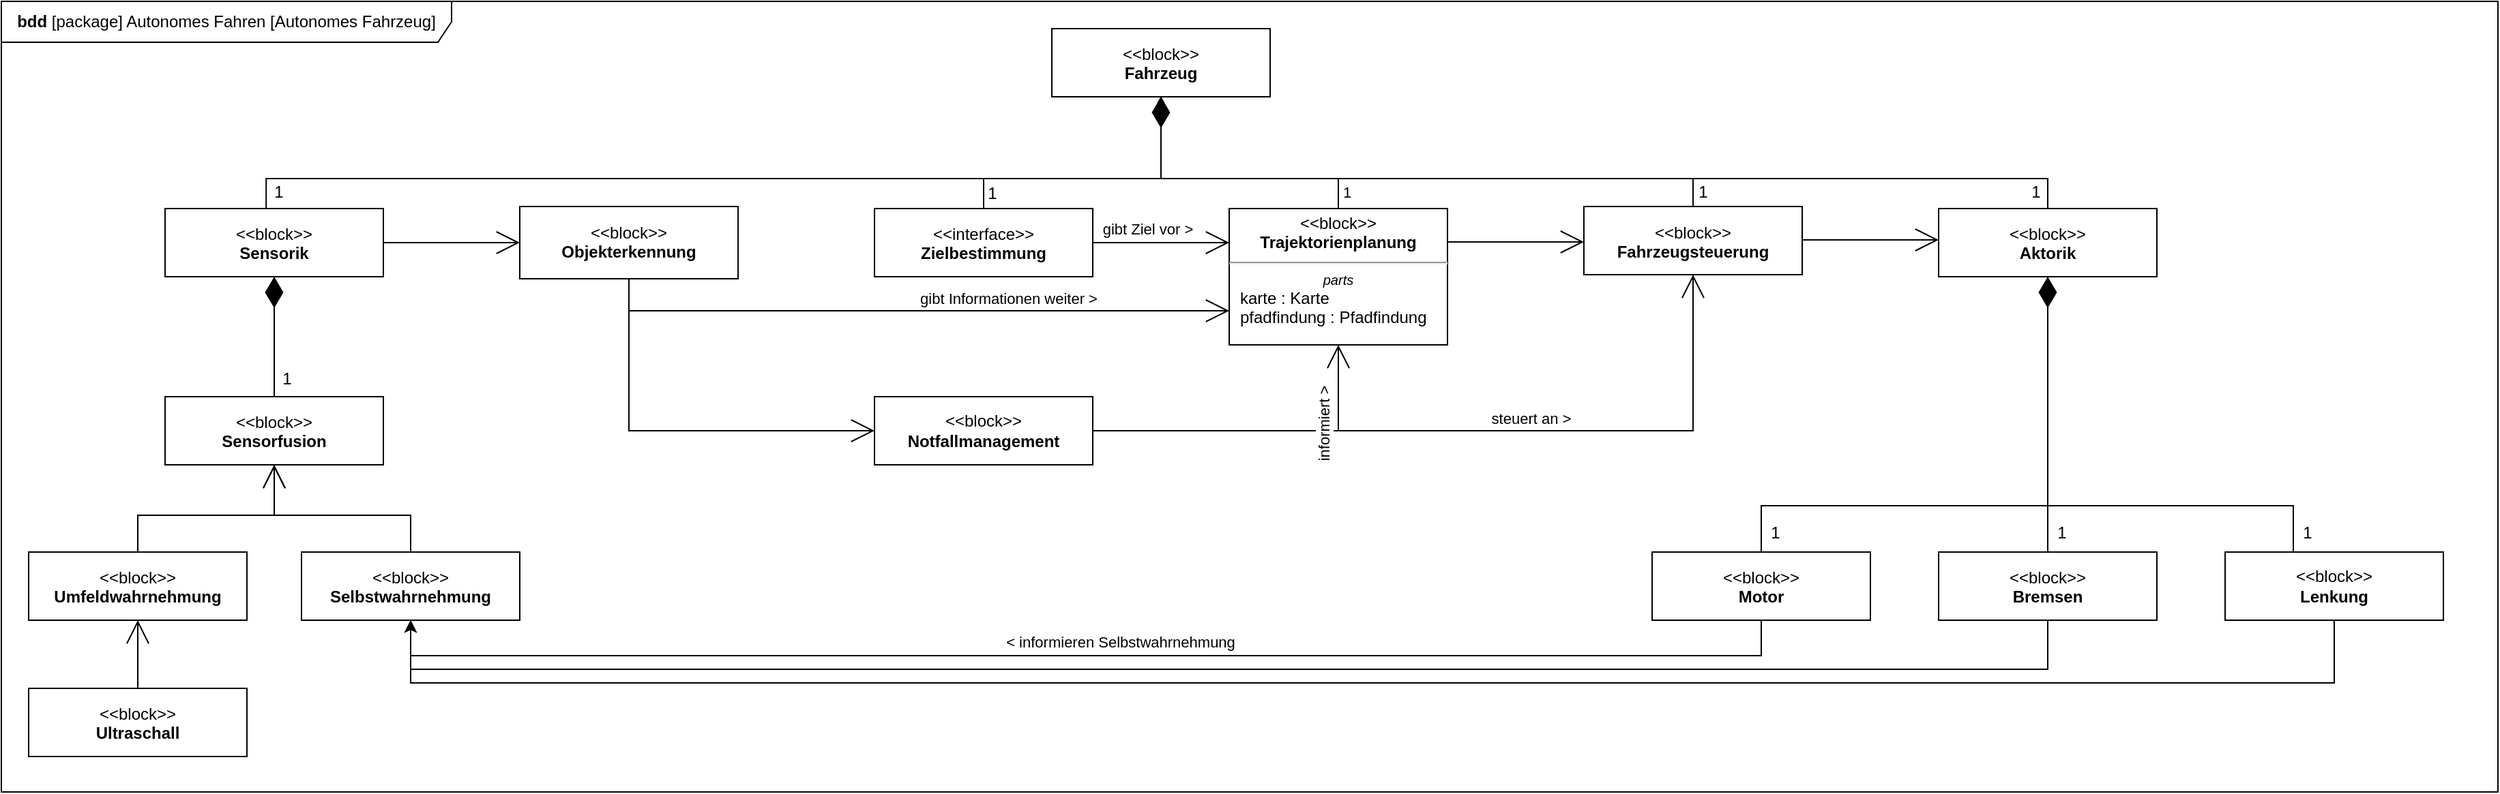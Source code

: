 <mxfile version="22.1.17" type="device">
  <diagram id="bMepcJKHhawCyAvMjVsu" name="v2">
    <mxGraphModel dx="3633" dy="1485" grid="1" gridSize="10" guides="1" tooltips="1" connect="1" arrows="1" fold="1" page="1" pageScale="1" pageWidth="850" pageHeight="1100" math="0" shadow="0">
      <root>
        <mxCell id="0" />
        <mxCell id="1" parent="0" />
        <mxCell id="Zm8qPzBAqCsk-dZl7Xj3-1" value="&lt;p&gt;&amp;lt;&amp;lt;block&amp;gt;&amp;gt;&lt;br&gt;&lt;b&gt;Fahrzeug&lt;/b&gt;&lt;/p&gt;" style="shape=rect;html=1;overflow=fill;whiteSpace=wrap;align=center;" parent="1" vertex="1">
          <mxGeometry x="-50" y="40" width="160" height="50" as="geometry" />
        </mxCell>
        <mxCell id="Zm8qPzBAqCsk-dZl7Xj3-3" style="rounded=0;orthogonalLoop=1;jettySize=auto;html=1;endArrow=diamondThin;endFill=1;edgeStyle=orthogonalEdgeStyle;" parent="1" source="Zm8qPzBAqCsk-dZl7Xj3-2" target="Zm8qPzBAqCsk-dZl7Xj3-1" edge="1">
          <mxGeometry relative="1" as="geometry">
            <Array as="points">
              <mxPoint x="-100" y="150" />
              <mxPoint x="30" y="150" />
            </Array>
          </mxGeometry>
        </mxCell>
        <mxCell id="1GTojQmOkBtytQThQQ6F-6" value="1" style="edgeLabel;html=1;align=center;verticalAlign=middle;resizable=0;points=[];fontSize=12;" parent="Zm8qPzBAqCsk-dZl7Xj3-3" vertex="1" connectable="0">
          <mxGeometry x="-0.728" y="-2" relative="1" as="geometry">
            <mxPoint x="-1" y="9" as="offset" />
          </mxGeometry>
        </mxCell>
        <mxCell id="NjyWNN6ia4bI6-iRChKF-2" style="edgeStyle=none;rounded=0;orthogonalLoop=1;jettySize=auto;html=1;fontSize=12;endArrow=open;endFill=0;endSize=15;entryX=0;entryY=0.25;entryDx=0;entryDy=0;" parent="1" source="Zm8qPzBAqCsk-dZl7Xj3-2" target="UTLYcuNYVbVXNQSuwztS-1" edge="1">
          <mxGeometry relative="1" as="geometry">
            <mxPoint x="80" y="207.385" as="targetPoint" />
          </mxGeometry>
        </mxCell>
        <mxCell id="LFQn_cGnjPwSd7bNtoK0-6" value="gibt Ziel vor &amp;gt;" style="edgeLabel;html=1;align=center;verticalAlign=middle;resizable=0;points=[];" parent="NjyWNN6ia4bI6-iRChKF-2" vertex="1" connectable="0">
          <mxGeometry x="-0.372" y="1" relative="1" as="geometry">
            <mxPoint x="8" y="-9" as="offset" />
          </mxGeometry>
        </mxCell>
        <mxCell id="Zm8qPzBAqCsk-dZl7Xj3-2" value="&lt;p&gt;&amp;lt;&amp;lt;interface&amp;gt;&amp;gt;&lt;br&gt;&lt;b&gt;Zielbestimmung&lt;/b&gt;&lt;/p&gt;" style="shape=rect;html=1;overflow=fill;whiteSpace=wrap;align=center;" parent="1" vertex="1">
          <mxGeometry x="-180" y="172" width="160" height="50" as="geometry" />
        </mxCell>
        <mxCell id="Zm8qPzBAqCsk-dZl7Xj3-9" style="rounded=0;orthogonalLoop=1;jettySize=auto;html=1;endArrow=diamondThin;endFill=1;edgeStyle=orthogonalEdgeStyle;" parent="1" edge="1">
          <mxGeometry relative="1" as="geometry">
            <mxPoint x="30" y="90" as="targetPoint" />
            <Array as="points">
              <mxPoint x="420" y="150" />
              <mxPoint x="30" y="150" />
              <mxPoint x="30" y="90" />
            </Array>
            <mxPoint x="420" y="170" as="sourcePoint" />
          </mxGeometry>
        </mxCell>
        <mxCell id="1GTojQmOkBtytQThQQ6F-21" value="1" style="edgeLabel;html=1;align=center;verticalAlign=middle;resizable=0;points=[];fontSize=12;" parent="Zm8qPzBAqCsk-dZl7Xj3-9" vertex="1" connectable="0">
          <mxGeometry x="-0.592" y="-2" relative="1" as="geometry">
            <mxPoint x="83" y="12" as="offset" />
          </mxGeometry>
        </mxCell>
        <mxCell id="Zm8qPzBAqCsk-dZl7Xj3-8" value="&lt;p&gt;&amp;lt;&amp;lt;block&amp;gt;&amp;gt;&lt;br&gt;&lt;b&gt;Aktorik&lt;/b&gt;&lt;/p&gt;" style="shape=rect;html=1;overflow=fill;whiteSpace=wrap;align=center;" parent="1" vertex="1">
          <mxGeometry x="600" y="172" width="160" height="50" as="geometry" />
        </mxCell>
        <mxCell id="08M3wbv0rIumxlSWQaVI-6" style="edgeStyle=orthogonalEdgeStyle;rounded=0;orthogonalLoop=1;jettySize=auto;html=1;fontSize=12;endArrow=diamondThin;endFill=1;endSize=20;exitX=0.5;exitY=0;exitDx=0;exitDy=0;entryX=0.5;entryY=1;entryDx=0;entryDy=0;" parent="1" source="knIbzx99Wc7WDSpbyYq4-28" target="Zm8qPzBAqCsk-dZl7Xj3-8" edge="1">
          <mxGeometry relative="1" as="geometry">
            <mxPoint x="730" y="250" as="targetPoint" />
            <Array as="points">
              <mxPoint x="860" y="424" />
              <mxPoint x="860" y="390" />
              <mxPoint x="680" y="390" />
            </Array>
            <mxPoint x="860" y="420" as="sourcePoint" />
          </mxGeometry>
        </mxCell>
        <mxCell id="1GTojQmOkBtytQThQQ6F-19" value="1" style="edgeLabel;html=1;align=center;verticalAlign=middle;resizable=0;points=[];fontSize=12;" parent="08M3wbv0rIumxlSWQaVI-6" vertex="1" connectable="0">
          <mxGeometry x="-0.687" y="-2" relative="1" as="geometry">
            <mxPoint x="10" y="22" as="offset" />
          </mxGeometry>
        </mxCell>
        <mxCell id="knIbzx99Wc7WDSpbyYq4-42" value="1" style="edgeLabel;html=1;align=center;verticalAlign=middle;resizable=0;points=[];fontSize=12;" parent="08M3wbv0rIumxlSWQaVI-6" vertex="1" connectable="0">
          <mxGeometry x="-0.687" y="-2" relative="1" as="geometry">
            <mxPoint x="-170" y="22" as="offset" />
          </mxGeometry>
        </mxCell>
        <mxCell id="knIbzx99Wc7WDSpbyYq4-43" value="1" style="edgeLabel;html=1;align=center;verticalAlign=middle;resizable=0;points=[];fontSize=12;" parent="08M3wbv0rIumxlSWQaVI-6" vertex="1" connectable="0">
          <mxGeometry x="-0.687" y="-2" relative="1" as="geometry">
            <mxPoint x="-380" y="22" as="offset" />
          </mxGeometry>
        </mxCell>
        <mxCell id="08M3wbv0rIumxlSWQaVI-8" style="edgeStyle=orthogonalEdgeStyle;rounded=0;orthogonalLoop=1;jettySize=auto;html=1;fontSize=12;endArrow=diamondThin;endFill=1;exitX=0.463;exitY=0.02;exitDx=0;exitDy=0;exitPerimeter=0;" parent="1" source="08M3wbv0rIumxlSWQaVI-7" target="Zm8qPzBAqCsk-dZl7Xj3-1" edge="1">
          <mxGeometry relative="1" as="geometry">
            <Array as="points">
              <mxPoint x="-626" y="150" />
              <mxPoint x="30" y="150" />
            </Array>
          </mxGeometry>
        </mxCell>
        <mxCell id="1GTojQmOkBtytQThQQ6F-9" value="1" style="edgeLabel;html=1;align=center;verticalAlign=middle;resizable=0;points=[];fontSize=12;" parent="08M3wbv0rIumxlSWQaVI-8" vertex="1" connectable="0">
          <mxGeometry x="-0.852" y="2" relative="1" as="geometry">
            <mxPoint x="-23" y="12" as="offset" />
          </mxGeometry>
        </mxCell>
        <mxCell id="knIbzx99Wc7WDSpbyYq4-35" value="1" style="edgeLabel;html=1;align=center;verticalAlign=middle;resizable=0;points=[];fontSize=12;" parent="08M3wbv0rIumxlSWQaVI-8" vertex="1" connectable="0">
          <mxGeometry x="-0.852" y="2" relative="1" as="geometry">
            <mxPoint x="-17" y="149" as="offset" />
          </mxGeometry>
        </mxCell>
        <mxCell id="NjyWNN6ia4bI6-iRChKF-1" style="edgeStyle=orthogonalEdgeStyle;rounded=0;orthogonalLoop=1;jettySize=auto;html=1;fontSize=12;endArrow=open;endFill=0;endSize=15;exitX=0;exitY=0.75;exitDx=0;exitDy=0;entryX=0;entryY=0.75;entryDx=0;entryDy=0;" parent="1" source="UTLYcuNYVbVXNQSuwztS-1" target="UTLYcuNYVbVXNQSuwztS-1" edge="1">
          <mxGeometry relative="1" as="geometry">
            <Array as="points" />
            <mxPoint x="-90" y="310" as="targetPoint" />
          </mxGeometry>
        </mxCell>
        <mxCell id="knIbzx99Wc7WDSpbyYq4-31" style="edgeStyle=none;curved=1;rounded=0;orthogonalLoop=1;jettySize=auto;html=1;exitX=1;exitY=0.5;exitDx=0;exitDy=0;entryX=0;entryY=0.5;entryDx=0;entryDy=0;fontSize=12;startSize=8;endSize=15;endArrow=open;endFill=0;" parent="1" source="08M3wbv0rIumxlSWQaVI-7" target="knIbzx99Wc7WDSpbyYq4-1" edge="1">
          <mxGeometry relative="1" as="geometry" />
        </mxCell>
        <mxCell id="08M3wbv0rIumxlSWQaVI-7" value="&lt;p&gt;&amp;lt;&amp;lt;block&amp;gt;&amp;gt;&lt;br&gt;&lt;b&gt;Sensorik&lt;/b&gt;&lt;/p&gt;" style="shape=rect;html=1;overflow=fill;whiteSpace=wrap;align=center;" parent="1" vertex="1">
          <mxGeometry x="-700" y="172" width="160" height="50" as="geometry" />
        </mxCell>
        <mxCell id="knIbzx99Wc7WDSpbyYq4-37" style="edgeStyle=orthogonalEdgeStyle;rounded=0;orthogonalLoop=1;jettySize=auto;html=1;exitX=0.5;exitY=0;exitDx=0;exitDy=0;entryX=0.5;entryY=1;entryDx=0;entryDy=0;fontSize=12;startSize=8;endSize=15;endArrow=open;endFill=0;" parent="1" source="wdIta4NnHqfIIrwVRnbo-1" target="knIbzx99Wc7WDSpbyYq4-7" edge="1">
          <mxGeometry relative="1" as="geometry" />
        </mxCell>
        <mxCell id="wdIta4NnHqfIIrwVRnbo-1" value="&lt;p&gt;&amp;lt;&amp;lt;block&amp;gt;&amp;gt;&lt;br&gt;&lt;b&gt;Selbstwahrnehmung&lt;/b&gt;&lt;/p&gt;&lt;p&gt;&lt;b&gt;{abstract}&lt;/b&gt;&lt;/p&gt;" style="shape=rect;html=1;overflow=fill;whiteSpace=wrap;align=center;" parent="1" vertex="1">
          <mxGeometry x="-600" y="424" width="160" height="50" as="geometry" />
        </mxCell>
        <mxCell id="knIbzx99Wc7WDSpbyYq4-38" style="edgeStyle=orthogonalEdgeStyle;rounded=0;orthogonalLoop=1;jettySize=auto;html=1;exitX=0.5;exitY=0;exitDx=0;exitDy=0;entryX=0.5;entryY=1;entryDx=0;entryDy=0;fontSize=12;startSize=8;endSize=15;endArrow=open;endFill=0;" parent="1" source="wdIta4NnHqfIIrwVRnbo-3" target="knIbzx99Wc7WDSpbyYq4-7" edge="1">
          <mxGeometry relative="1" as="geometry" />
        </mxCell>
        <mxCell id="wdIta4NnHqfIIrwVRnbo-3" value="&lt;p&gt;&amp;lt;&amp;lt;block&amp;gt;&amp;gt;&lt;br&gt;&lt;b&gt;Umfeldwahrnehmung&lt;/b&gt;&lt;/p&gt;" style="shape=rect;html=1;overflow=fill;whiteSpace=wrap;align=center;" parent="1" vertex="1">
          <mxGeometry x="-800" y="424" width="160" height="50" as="geometry" />
        </mxCell>
        <mxCell id="wdIta4NnHqfIIrwVRnbo-7" style="edgeStyle=orthogonalEdgeStyle;rounded=0;orthogonalLoop=1;jettySize=auto;html=1;fontSize=12;endArrow=diamondThin;endFill=1;strokeWidth=1;endSize=20;" parent="1" target="Zm8qPzBAqCsk-dZl7Xj3-1" edge="1">
          <mxGeometry relative="1" as="geometry">
            <Array as="points">
              <mxPoint x="160" y="150" />
              <mxPoint x="30" y="150" />
            </Array>
            <mxPoint x="160" y="200" as="sourcePoint" />
          </mxGeometry>
        </mxCell>
        <mxCell id="LFQn_cGnjPwSd7bNtoK0-4" value="1" style="edgeLabel;html=1;align=center;verticalAlign=middle;resizable=0;points=[];" parent="wdIta4NnHqfIIrwVRnbo-7" vertex="1" connectable="0">
          <mxGeometry x="-0.907" y="-1" relative="1" as="geometry">
            <mxPoint x="5" y="-29" as="offset" />
          </mxGeometry>
        </mxCell>
        <mxCell id="knIbzx99Wc7WDSpbyYq4-36" style="edgeStyle=none;curved=1;rounded=0;orthogonalLoop=1;jettySize=auto;html=1;exitX=0.5;exitY=0;exitDx=0;exitDy=0;entryX=0.5;entryY=1;entryDx=0;entryDy=0;fontSize=12;startSize=8;endSize=15;endArrow=open;endFill=0;" parent="1" source="9sRraDoRZEGnV6zQzjau-1" target="wdIta4NnHqfIIrwVRnbo-3" edge="1">
          <mxGeometry relative="1" as="geometry" />
        </mxCell>
        <mxCell id="9sRraDoRZEGnV6zQzjau-1" value="&lt;p&gt;&amp;lt;&amp;lt;block&amp;gt;&amp;gt;&lt;br&gt;&lt;b&gt;Ultraschall&lt;/b&gt;&lt;/p&gt;" style="shape=rect;html=1;overflow=fill;whiteSpace=wrap;align=center;" parent="1" vertex="1">
          <mxGeometry x="-800" y="524" width="160" height="50" as="geometry" />
        </mxCell>
        <mxCell id="9sRraDoRZEGnV6zQzjau-6" style="edgeStyle=orthogonalEdgeStyle;rounded=0;orthogonalLoop=1;jettySize=auto;html=1;endArrow=open;endFill=0;endSize=15;strokeWidth=1;exitX=1;exitY=0.5;exitDx=0;exitDy=0;entryX=0.5;entryY=1;entryDx=0;entryDy=0;" parent="1" source="9sRraDoRZEGnV6zQzjau-3" edge="1" target="BRpvZyK7pSu0vC8QQ2vh-4">
          <mxGeometry relative="1" as="geometry">
            <Array as="points">
              <mxPoint x="420" y="335" />
            </Array>
            <mxPoint x="380" y="222" as="targetPoint" />
          </mxGeometry>
        </mxCell>
        <mxCell id="9sRraDoRZEGnV6zQzjau-11" value="steuert an &amp;gt;" style="edgeLabel;html=1;align=center;verticalAlign=middle;resizable=0;points=[];" parent="9sRraDoRZEGnV6zQzjau-6" vertex="1" connectable="0">
          <mxGeometry x="0.156" y="4" relative="1" as="geometry">
            <mxPoint y="-5" as="offset" />
          </mxGeometry>
        </mxCell>
        <mxCell id="9sRraDoRZEGnV6zQzjau-7" style="edgeStyle=orthogonalEdgeStyle;rounded=0;orthogonalLoop=1;jettySize=auto;html=1;endArrow=open;endFill=0;endSize=15;strokeWidth=1;entryX=0.5;entryY=1;entryDx=0;entryDy=0;exitX=1;exitY=0.5;exitDx=0;exitDy=0;" parent="1" source="9sRraDoRZEGnV6zQzjau-3" target="UTLYcuNYVbVXNQSuwztS-1" edge="1">
          <mxGeometry relative="1" as="geometry">
            <Array as="points">
              <mxPoint x="160" y="335" />
            </Array>
            <mxPoint x="160" y="280" as="targetPoint" />
            <mxPoint x="120" y="550" as="sourcePoint" />
          </mxGeometry>
        </mxCell>
        <mxCell id="9sRraDoRZEGnV6zQzjau-10" value="informiert &amp;gt;" style="edgeLabel;html=1;align=center;verticalAlign=middle;resizable=0;points=[];rotation=-90;" parent="9sRraDoRZEGnV6zQzjau-7" vertex="1" connectable="0">
          <mxGeometry x="0.522" y="-2" relative="1" as="geometry">
            <mxPoint x="-13" as="offset" />
          </mxGeometry>
        </mxCell>
        <mxCell id="9sRraDoRZEGnV6zQzjau-3" value="&amp;lt;&amp;lt;block&amp;gt;&amp;gt;&lt;br&gt;&lt;b&gt;Notfallmanagement&lt;/b&gt;" style="rounded=0;whiteSpace=wrap;html=1;" parent="1" vertex="1">
          <mxGeometry x="-180" y="310" width="160" height="50" as="geometry" />
        </mxCell>
        <mxCell id="UTLYcuNYVbVXNQSuwztS-1" value="&lt;p style=&quot;margin:0px;margin-top:4px;text-align:center;&quot;&gt;&amp;lt;&amp;lt;block&amp;gt;&amp;gt;&lt;br&gt;&lt;b&gt;Trajektorienplanung&lt;/b&gt;&lt;br&gt;&lt;/p&gt;&lt;hr&gt;&lt;p style=&quot;font-size:10px;margin:0px;text-align:center;&quot;&gt;&lt;i&gt;parts&lt;/i&gt;&lt;/p&gt;&lt;p style=&quot;margin:0px;margin-left:8px;text-align:left;&quot;&gt;karte : Karte&lt;/p&gt;&lt;p style=&quot;margin:0px;margin-left:8px;text-align:left;&quot;&gt;pfadfindung : Pfadfindung&lt;/p&gt;" style="shape=rect;html=1;overflow=fill;verticalAlign=top;align=left;whiteSpace=wrap;" parent="1" vertex="1">
          <mxGeometry x="80" y="172" width="160" height="100" as="geometry" />
        </mxCell>
        <mxCell id="knIbzx99Wc7WDSpbyYq4-34" style="edgeStyle=orthogonalEdgeStyle;rounded=0;orthogonalLoop=1;jettySize=auto;html=1;exitX=0.5;exitY=1;exitDx=0;exitDy=0;entryX=0;entryY=0.5;entryDx=0;entryDy=0;fontSize=12;startSize=8;endSize=15;endArrow=open;endFill=0;" parent="1" source="knIbzx99Wc7WDSpbyYq4-1" target="9sRraDoRZEGnV6zQzjau-3" edge="1">
          <mxGeometry relative="1" as="geometry" />
        </mxCell>
        <mxCell id="knIbzx99Wc7WDSpbyYq4-1" value="&lt;p&gt;&amp;lt;&amp;lt;block&amp;gt;&amp;gt;&lt;br&gt;&lt;b&gt;Objekterkennung&lt;/b&gt;&lt;br&gt;&lt;/p&gt;" style="shape=rect;html=1;overflow=fill;whiteSpace=wrap;align=center;" parent="1" vertex="1">
          <mxGeometry x="-440" y="170.5" width="160" height="53" as="geometry" />
        </mxCell>
        <mxCell id="knIbzx99Wc7WDSpbyYq4-7" value="&lt;p&gt;&amp;lt;&amp;lt;block&amp;gt;&amp;gt;&lt;br&gt;&lt;b&gt;Sensorfusion&lt;/b&gt;&lt;br&gt;&lt;/p&gt;" style="shape=rect;html=1;overflow=fill;whiteSpace=wrap;align=center;" parent="1" vertex="1">
          <mxGeometry x="-700" y="310" width="160" height="50" as="geometry" />
        </mxCell>
        <mxCell id="knIbzx99Wc7WDSpbyYq4-21" style="rounded=0;orthogonalLoop=1;jettySize=auto;html=1;fontSize=12;endArrow=diamondThin;endFill=1;endSize=20;exitX=0.5;exitY=0;exitDx=0;exitDy=0;entryX=0.5;entryY=1;entryDx=0;entryDy=0;" parent="1" source="knIbzx99Wc7WDSpbyYq4-7" target="08M3wbv0rIumxlSWQaVI-7" edge="1">
          <mxGeometry relative="1" as="geometry">
            <mxPoint x="-720" y="148.5" as="targetPoint" />
            <mxPoint x="-385" y="120.5" as="sourcePoint" />
          </mxGeometry>
        </mxCell>
        <mxCell id="knIbzx99Wc7WDSpbyYq4-40" style="edgeStyle=orthogonalEdgeStyle;rounded=0;orthogonalLoop=1;jettySize=auto;html=1;exitX=0.5;exitY=0;exitDx=0;exitDy=0;entryX=0.5;entryY=1;entryDx=0;entryDy=0;fontSize=12;startSize=8;endSize=8;endArrow=none;endFill=0;" parent="1" source="knIbzx99Wc7WDSpbyYq4-26" target="Zm8qPzBAqCsk-dZl7Xj3-8" edge="1">
          <mxGeometry relative="1" as="geometry">
            <Array as="points">
              <mxPoint x="470" y="390" />
              <mxPoint x="680" y="390" />
            </Array>
          </mxGeometry>
        </mxCell>
        <mxCell id="BRpvZyK7pSu0vC8QQ2vh-11" style="edgeStyle=orthogonalEdgeStyle;rounded=0;orthogonalLoop=1;jettySize=auto;html=1;exitX=0.5;exitY=1;exitDx=0;exitDy=0;entryX=0.5;entryY=1;entryDx=0;entryDy=0;" edge="1" parent="1" source="knIbzx99Wc7WDSpbyYq4-26" target="wdIta4NnHqfIIrwVRnbo-1">
          <mxGeometry relative="1" as="geometry">
            <Array as="points">
              <mxPoint x="470" y="500" />
              <mxPoint x="-520" y="500" />
            </Array>
          </mxGeometry>
        </mxCell>
        <mxCell id="BRpvZyK7pSu0vC8QQ2vh-17" value="&amp;lt; informieren Selbstwahrnehmung" style="edgeLabel;html=1;align=center;verticalAlign=middle;resizable=0;points=[];" vertex="1" connectable="0" parent="BRpvZyK7pSu0vC8QQ2vh-11">
          <mxGeometry x="0.057" y="-2" relative="1" as="geometry">
            <mxPoint x="54" y="-8" as="offset" />
          </mxGeometry>
        </mxCell>
        <mxCell id="knIbzx99Wc7WDSpbyYq4-26" value="&lt;p&gt;&amp;lt;&amp;lt;block&amp;gt;&amp;gt;&lt;br&gt;&lt;b&gt;Motor&lt;/b&gt;&lt;br&gt;&lt;/p&gt;" style="shape=rect;html=1;overflow=fill;whiteSpace=wrap;align=center;" parent="1" vertex="1">
          <mxGeometry x="390" y="424" width="160" height="50" as="geometry" />
        </mxCell>
        <mxCell id="knIbzx99Wc7WDSpbyYq4-41" style="edgeStyle=none;curved=1;rounded=0;orthogonalLoop=1;jettySize=auto;html=1;exitX=0.5;exitY=0;exitDx=0;exitDy=0;entryX=0.5;entryY=1;entryDx=0;entryDy=0;fontSize=12;startSize=8;endSize=8;endArrow=none;endFill=0;" parent="1" source="knIbzx99Wc7WDSpbyYq4-27" target="Zm8qPzBAqCsk-dZl7Xj3-8" edge="1">
          <mxGeometry relative="1" as="geometry" />
        </mxCell>
        <mxCell id="BRpvZyK7pSu0vC8QQ2vh-12" style="edgeStyle=orthogonalEdgeStyle;rounded=0;orthogonalLoop=1;jettySize=auto;html=1;exitX=0.5;exitY=1;exitDx=0;exitDy=0;entryX=0.5;entryY=1;entryDx=0;entryDy=0;" edge="1" parent="1" source="knIbzx99Wc7WDSpbyYq4-27" target="wdIta4NnHqfIIrwVRnbo-1">
          <mxGeometry relative="1" as="geometry">
            <Array as="points">
              <mxPoint x="680" y="510" />
              <mxPoint x="-520" y="510" />
            </Array>
          </mxGeometry>
        </mxCell>
        <mxCell id="knIbzx99Wc7WDSpbyYq4-27" value="&lt;p&gt;&amp;lt;&amp;lt;block&amp;gt;&amp;gt;&lt;br&gt;&lt;b&gt;Bremsen&lt;/b&gt;&lt;br&gt;&lt;/p&gt;" style="shape=rect;html=1;overflow=fill;whiteSpace=wrap;align=center;" parent="1" vertex="1">
          <mxGeometry x="600" y="424" width="160" height="50" as="geometry" />
        </mxCell>
        <mxCell id="BRpvZyK7pSu0vC8QQ2vh-13" style="edgeStyle=orthogonalEdgeStyle;rounded=0;orthogonalLoop=1;jettySize=auto;html=1;exitX=0.5;exitY=1;exitDx=0;exitDy=0;entryX=0.5;entryY=1;entryDx=0;entryDy=0;" edge="1" parent="1" source="knIbzx99Wc7WDSpbyYq4-28" target="wdIta4NnHqfIIrwVRnbo-1">
          <mxGeometry relative="1" as="geometry">
            <Array as="points">
              <mxPoint x="890" y="520" />
              <mxPoint x="-520" y="520" />
            </Array>
          </mxGeometry>
        </mxCell>
        <mxCell id="knIbzx99Wc7WDSpbyYq4-28" value="&amp;lt;&amp;lt;block&amp;gt;&amp;gt;&lt;br&gt;&lt;b&gt;Lenkung&lt;/b&gt;" style="rounded=0;whiteSpace=wrap;html=1;" parent="1" vertex="1">
          <mxGeometry x="810" y="424" width="160" height="50" as="geometry" />
        </mxCell>
        <mxCell id="BRpvZyK7pSu0vC8QQ2vh-1" style="rounded=0;orthogonalLoop=1;jettySize=auto;html=1;endArrow=diamondThin;endFill=1;edgeStyle=orthogonalEdgeStyle;exitX=0.5;exitY=0;exitDx=0;exitDy=0;" edge="1" parent="1" source="Zm8qPzBAqCsk-dZl7Xj3-8">
          <mxGeometry relative="1" as="geometry">
            <mxPoint x="30" y="90" as="targetPoint" />
            <Array as="points">
              <mxPoint x="680" y="150" />
              <mxPoint x="30" y="150" />
            </Array>
            <mxPoint x="420" y="170" as="sourcePoint" />
          </mxGeometry>
        </mxCell>
        <mxCell id="BRpvZyK7pSu0vC8QQ2vh-2" value="1" style="edgeLabel;html=1;align=center;verticalAlign=middle;resizable=0;points=[];fontSize=12;" vertex="1" connectable="0" parent="BRpvZyK7pSu0vC8QQ2vh-1">
          <mxGeometry x="-0.592" y="-2" relative="1" as="geometry">
            <mxPoint x="118" y="12" as="offset" />
          </mxGeometry>
        </mxCell>
        <mxCell id="BRpvZyK7pSu0vC8QQ2vh-4" value="&lt;p&gt;&amp;lt;&amp;lt;block&amp;gt;&amp;gt;&lt;br&gt;&lt;b&gt;Fahrzeugsteuerung&lt;/b&gt;&lt;/p&gt;" style="shape=rect;html=1;overflow=fill;whiteSpace=wrap;align=center;" vertex="1" parent="1">
          <mxGeometry x="340" y="170.5" width="160" height="50" as="geometry" />
        </mxCell>
        <mxCell id="BRpvZyK7pSu0vC8QQ2vh-5" style="edgeStyle=none;rounded=0;orthogonalLoop=1;jettySize=auto;html=1;fontSize=12;endArrow=open;endFill=0;endSize=15;entryX=0;entryY=0.25;entryDx=0;entryDy=0;" edge="1" parent="1">
          <mxGeometry relative="1" as="geometry">
            <mxPoint x="600" y="195" as="targetPoint" />
            <mxPoint x="500" y="195" as="sourcePoint" />
          </mxGeometry>
        </mxCell>
        <mxCell id="BRpvZyK7pSu0vC8QQ2vh-7" style="edgeStyle=none;rounded=0;orthogonalLoop=1;jettySize=auto;html=1;fontSize=12;endArrow=open;endFill=0;endSize=15;entryX=0;entryY=0.25;entryDx=0;entryDy=0;" edge="1" parent="1">
          <mxGeometry relative="1" as="geometry">
            <mxPoint x="340" y="196.5" as="targetPoint" />
            <mxPoint x="240" y="196.5" as="sourcePoint" />
          </mxGeometry>
        </mxCell>
        <mxCell id="BRpvZyK7pSu0vC8QQ2vh-14" value="" style="edgeStyle=orthogonalEdgeStyle;rounded=0;orthogonalLoop=1;jettySize=auto;html=1;fontSize=12;endArrow=open;endFill=0;endSize=15;exitX=0.5;exitY=1;exitDx=0;exitDy=0;entryX=0;entryY=0.75;entryDx=0;entryDy=0;" edge="1" parent="1" source="knIbzx99Wc7WDSpbyYq4-1" target="UTLYcuNYVbVXNQSuwztS-1">
          <mxGeometry relative="1" as="geometry">
            <Array as="points" />
            <mxPoint x="80" y="247" as="targetPoint" />
            <mxPoint x="-360" y="224" as="sourcePoint" />
          </mxGeometry>
        </mxCell>
        <mxCell id="BRpvZyK7pSu0vC8QQ2vh-15" value="gibt Informationen weiter &amp;gt;" style="edgeLabel;html=1;align=center;verticalAlign=middle;resizable=0;points=[];" vertex="1" connectable="0" parent="BRpvZyK7pSu0vC8QQ2vh-14">
          <mxGeometry x="-0.103" y="1" relative="1" as="geometry">
            <mxPoint x="93" y="-8" as="offset" />
          </mxGeometry>
        </mxCell>
        <mxCell id="LFQn_cGnjPwSd7bNtoK0-9" value="&lt;b&gt;bdd&lt;/b&gt; [package] Autonomes Fahren [Autonomes Fahrzeug]" style="shape=umlFrame;whiteSpace=wrap;html=1;width=330;height=30;" parent="1" vertex="1">
          <mxGeometry x="-820" y="20" width="1830" height="580" as="geometry" />
        </mxCell>
      </root>
    </mxGraphModel>
  </diagram>
</mxfile>
